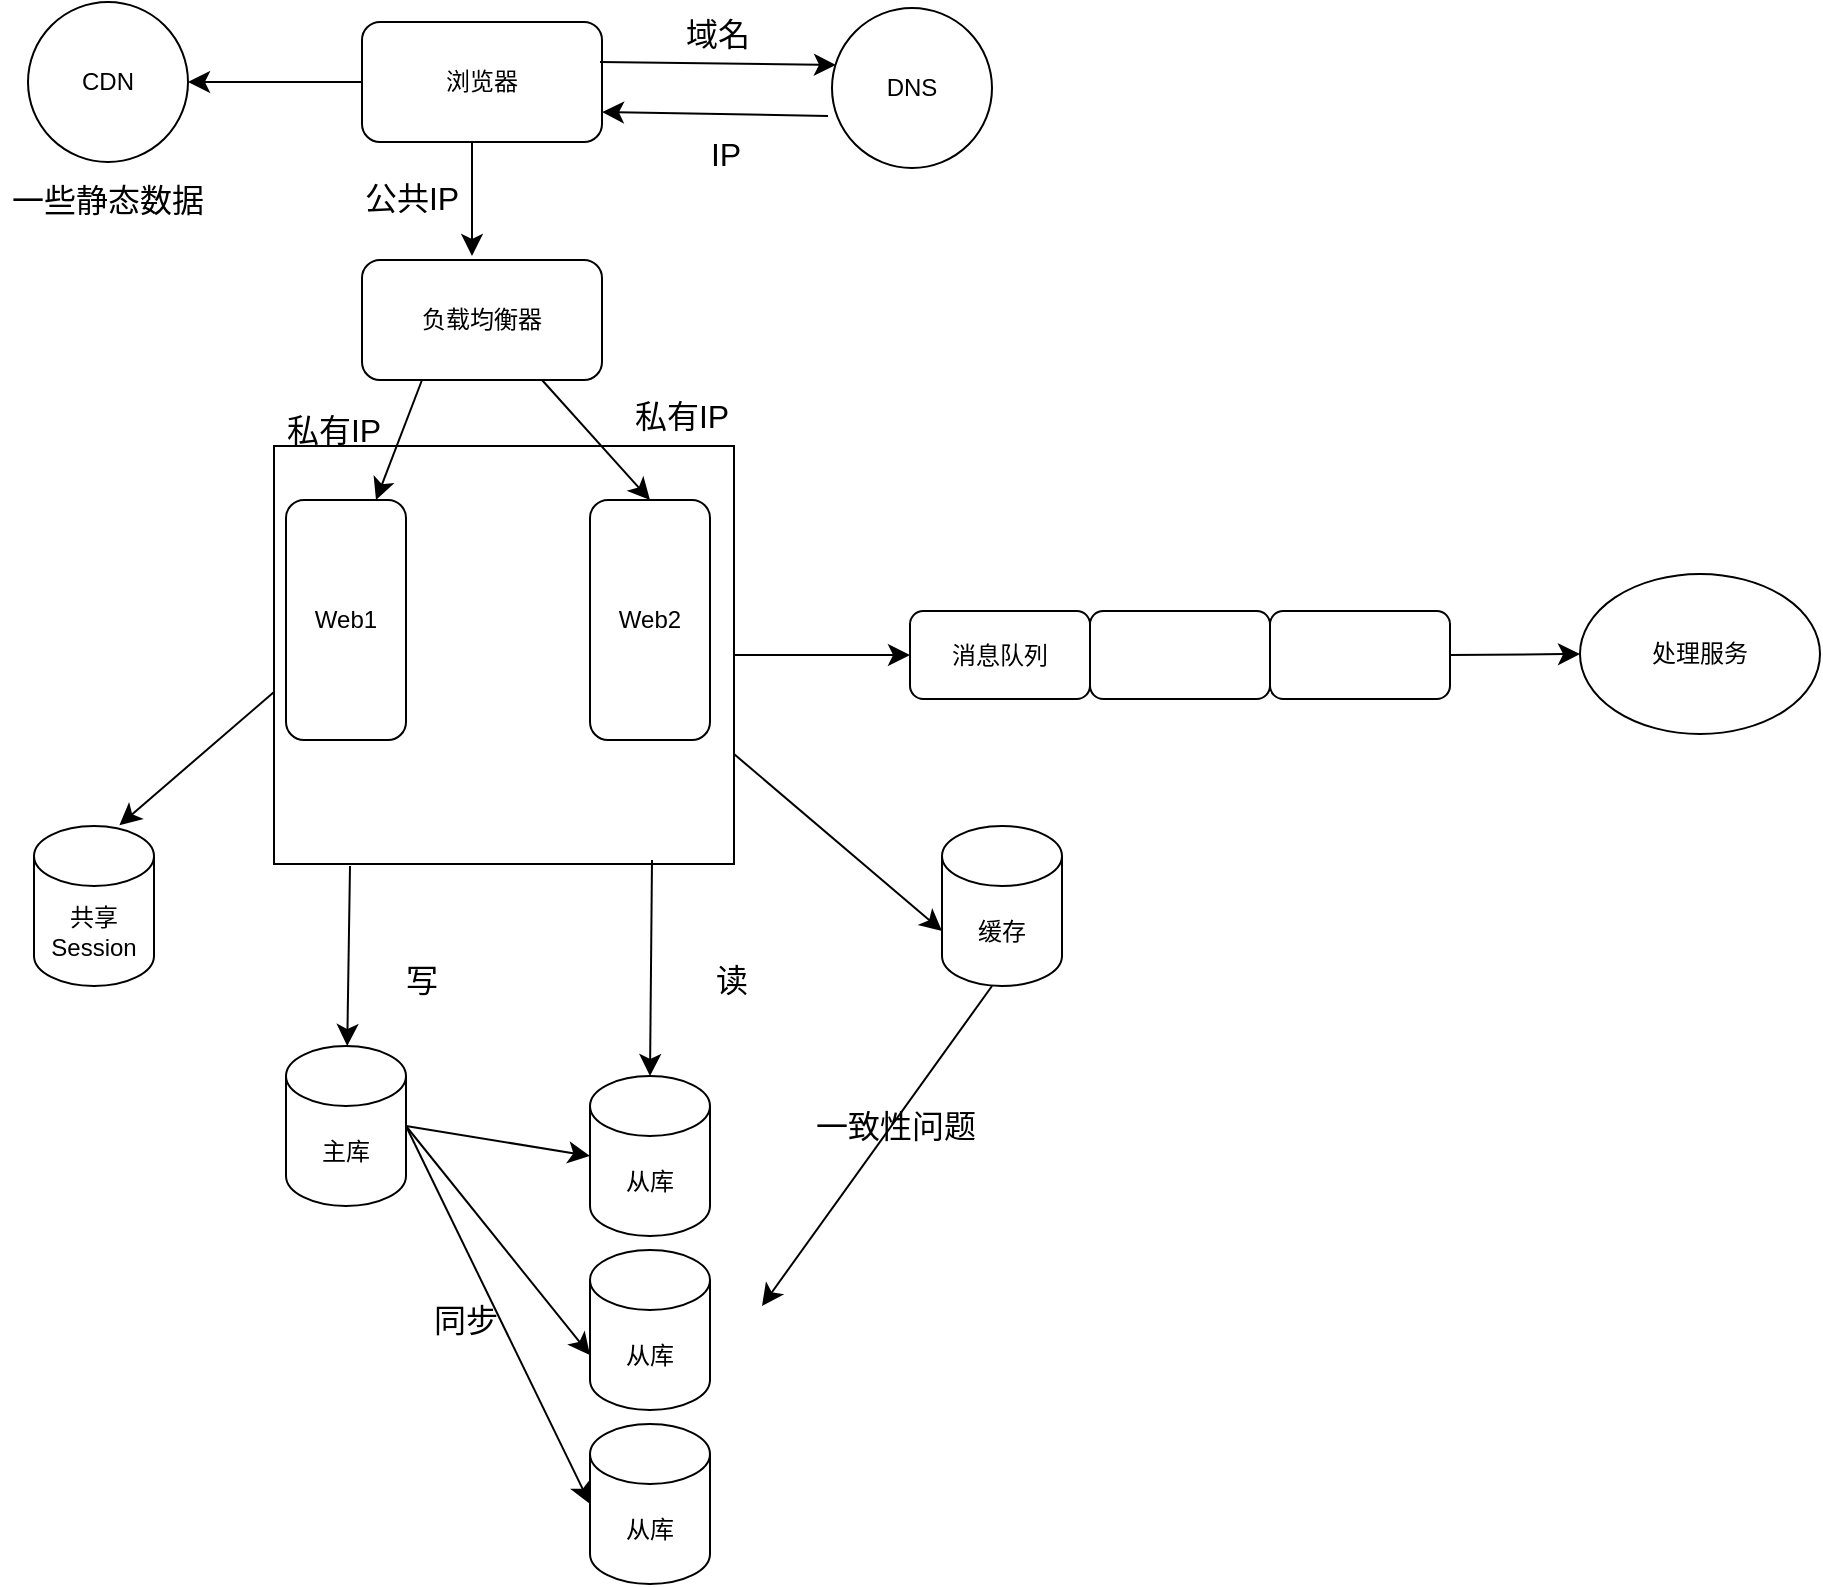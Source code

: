 <mxfile version="23.1.6" type="github">
  <diagram name="第 1 页" id="k8oAtgESyHvcTxMSQwm_">
    <mxGraphModel dx="2212" dy="1802" grid="0" gridSize="10" guides="1" tooltips="1" connect="1" arrows="1" fold="1" page="0" pageScale="1" pageWidth="827" pageHeight="1169" math="0" shadow="0">
      <root>
        <mxCell id="0" />
        <mxCell id="1" parent="0" />
        <mxCell id="aqOKcFRG-qI8xayxPtAy-166" style="edgeStyle=none;curved=1;rounded=0;orthogonalLoop=1;jettySize=auto;html=1;exitX=1;exitY=0.5;exitDx=0;exitDy=0;fontSize=12;startSize=8;endSize=8;" edge="1" parent="1" source="aqOKcFRG-qI8xayxPtAy-141" target="aqOKcFRG-qI8xayxPtAy-162">
          <mxGeometry relative="1" as="geometry" />
        </mxCell>
        <mxCell id="aqOKcFRG-qI8xayxPtAy-141" value="" style="rounded=0;whiteSpace=wrap;html=1;" vertex="1" parent="1">
          <mxGeometry x="-747" y="45" width="230" height="209" as="geometry" />
        </mxCell>
        <mxCell id="aqOKcFRG-qI8xayxPtAy-120" style="edgeStyle=none;curved=1;rounded=0;orthogonalLoop=1;jettySize=auto;html=1;exitX=0.25;exitY=1;exitDx=0;exitDy=0;entryX=0.25;entryY=0;entryDx=0;entryDy=0;fontSize=12;startSize=8;endSize=8;" edge="1" parent="1">
          <mxGeometry relative="1" as="geometry">
            <mxPoint x="-648" y="-107" as="sourcePoint" />
            <mxPoint x="-648" y="-50" as="targetPoint" />
          </mxGeometry>
        </mxCell>
        <mxCell id="aqOKcFRG-qI8xayxPtAy-158" style="edgeStyle=none;curved=1;rounded=0;orthogonalLoop=1;jettySize=auto;html=1;exitX=0;exitY=0.5;exitDx=0;exitDy=0;entryX=1;entryY=0.5;entryDx=0;entryDy=0;fontSize=12;startSize=8;endSize=8;" edge="1" parent="1" source="aqOKcFRG-qI8xayxPtAy-112" target="aqOKcFRG-qI8xayxPtAy-157">
          <mxGeometry relative="1" as="geometry" />
        </mxCell>
        <mxCell id="aqOKcFRG-qI8xayxPtAy-112" value="浏览器" style="rounded=1;whiteSpace=wrap;html=1;" vertex="1" parent="1">
          <mxGeometry x="-703" y="-167" width="120" height="60" as="geometry" />
        </mxCell>
        <mxCell id="aqOKcFRG-qI8xayxPtAy-114" value="DNS" style="ellipse;whiteSpace=wrap;html=1;aspect=fixed;" vertex="1" parent="1">
          <mxGeometry x="-468" y="-174" width="80" height="80" as="geometry" />
        </mxCell>
        <mxCell id="aqOKcFRG-qI8xayxPtAy-116" value="" style="endArrow=classic;html=1;rounded=0;fontSize=12;startSize=8;endSize=8;entryX=0.025;entryY=0.356;entryDx=0;entryDy=0;entryPerimeter=0;" edge="1" parent="1" target="aqOKcFRG-qI8xayxPtAy-114">
          <mxGeometry width="50" height="50" relative="1" as="geometry">
            <mxPoint x="-584" y="-147" as="sourcePoint" />
            <mxPoint x="-534" y="-197" as="targetPoint" />
          </mxGeometry>
        </mxCell>
        <mxCell id="aqOKcFRG-qI8xayxPtAy-117" value="域名" style="text;html=1;align=center;verticalAlign=middle;whiteSpace=wrap;rounded=0;fontSize=16;" vertex="1" parent="1">
          <mxGeometry x="-555" y="-176" width="60" height="30" as="geometry" />
        </mxCell>
        <mxCell id="aqOKcFRG-qI8xayxPtAy-118" value="" style="endArrow=classic;html=1;rounded=0;fontSize=12;startSize=8;endSize=8;entryX=1;entryY=0.75;entryDx=0;entryDy=0;" edge="1" parent="1" target="aqOKcFRG-qI8xayxPtAy-112">
          <mxGeometry width="50" height="50" relative="1" as="geometry">
            <mxPoint x="-470" y="-120" as="sourcePoint" />
            <mxPoint x="-420" y="-170" as="targetPoint" />
          </mxGeometry>
        </mxCell>
        <mxCell id="aqOKcFRG-qI8xayxPtAy-119" value="IP" style="text;html=1;align=center;verticalAlign=middle;whiteSpace=wrap;rounded=0;fontSize=16;" vertex="1" parent="1">
          <mxGeometry x="-551" y="-116" width="60" height="30" as="geometry" />
        </mxCell>
        <mxCell id="aqOKcFRG-qI8xayxPtAy-121" value="公共IP" style="text;html=1;align=center;verticalAlign=middle;whiteSpace=wrap;rounded=0;fontSize=16;" vertex="1" parent="1">
          <mxGeometry x="-708" y="-94" width="60" height="30" as="geometry" />
        </mxCell>
        <mxCell id="aqOKcFRG-qI8xayxPtAy-128" value="Web1" style="rounded=1;whiteSpace=wrap;html=1;direction=south;" vertex="1" parent="1">
          <mxGeometry x="-741" y="72" width="60" height="120" as="geometry" />
        </mxCell>
        <mxCell id="aqOKcFRG-qI8xayxPtAy-131" style="edgeStyle=none;curved=1;rounded=0;orthogonalLoop=1;jettySize=auto;html=1;exitX=0.25;exitY=1;exitDx=0;exitDy=0;entryX=0;entryY=0.25;entryDx=0;entryDy=0;fontSize=12;startSize=8;endSize=8;" edge="1" parent="1" source="aqOKcFRG-qI8xayxPtAy-129" target="aqOKcFRG-qI8xayxPtAy-128">
          <mxGeometry relative="1" as="geometry" />
        </mxCell>
        <mxCell id="aqOKcFRG-qI8xayxPtAy-132" style="edgeStyle=none;curved=1;rounded=0;orthogonalLoop=1;jettySize=auto;html=1;exitX=0.75;exitY=1;exitDx=0;exitDy=0;entryX=0;entryY=0.5;entryDx=0;entryDy=0;fontSize=12;startSize=8;endSize=8;" edge="1" parent="1" source="aqOKcFRG-qI8xayxPtAy-129" target="aqOKcFRG-qI8xayxPtAy-130">
          <mxGeometry relative="1" as="geometry" />
        </mxCell>
        <mxCell id="aqOKcFRG-qI8xayxPtAy-129" value="负载均衡器" style="rounded=1;whiteSpace=wrap;html=1;" vertex="1" parent="1">
          <mxGeometry x="-703" y="-48" width="120" height="60" as="geometry" />
        </mxCell>
        <mxCell id="aqOKcFRG-qI8xayxPtAy-130" value="Web2" style="rounded=1;whiteSpace=wrap;html=1;direction=south;" vertex="1" parent="1">
          <mxGeometry x="-589" y="72" width="60" height="120" as="geometry" />
        </mxCell>
        <mxCell id="aqOKcFRG-qI8xayxPtAy-133" value="私有IP" style="text;html=1;align=center;verticalAlign=middle;whiteSpace=wrap;rounded=0;fontSize=16;" vertex="1" parent="1">
          <mxGeometry x="-747" y="22" width="60" height="30" as="geometry" />
        </mxCell>
        <mxCell id="aqOKcFRG-qI8xayxPtAy-134" value="私有IP" style="text;html=1;align=center;verticalAlign=middle;whiteSpace=wrap;rounded=0;fontSize=16;" vertex="1" parent="1">
          <mxGeometry x="-573" y="15" width="60" height="30" as="geometry" />
        </mxCell>
        <mxCell id="aqOKcFRG-qI8xayxPtAy-135" value="主库" style="shape=cylinder3;whiteSpace=wrap;html=1;boundedLbl=1;backgroundOutline=1;size=15;" vertex="1" parent="1">
          <mxGeometry x="-741" y="345" width="60" height="80" as="geometry" />
        </mxCell>
        <mxCell id="aqOKcFRG-qI8xayxPtAy-136" value="从库" style="shape=cylinder3;whiteSpace=wrap;html=1;boundedLbl=1;backgroundOutline=1;size=15;" vertex="1" parent="1">
          <mxGeometry x="-589" y="360" width="60" height="80" as="geometry" />
        </mxCell>
        <mxCell id="aqOKcFRG-qI8xayxPtAy-137" value="从库" style="shape=cylinder3;whiteSpace=wrap;html=1;boundedLbl=1;backgroundOutline=1;size=15;" vertex="1" parent="1">
          <mxGeometry x="-589" y="447" width="60" height="80" as="geometry" />
        </mxCell>
        <mxCell id="aqOKcFRG-qI8xayxPtAy-138" value="从库" style="shape=cylinder3;whiteSpace=wrap;html=1;boundedLbl=1;backgroundOutline=1;size=15;" vertex="1" parent="1">
          <mxGeometry x="-589" y="534" width="60" height="80" as="geometry" />
        </mxCell>
        <mxCell id="aqOKcFRG-qI8xayxPtAy-142" value="" style="endArrow=classic;html=1;rounded=0;fontSize=12;startSize=8;endSize=8;" edge="1" parent="1" target="aqOKcFRG-qI8xayxPtAy-135">
          <mxGeometry width="50" height="50" relative="1" as="geometry">
            <mxPoint x="-709" y="255" as="sourcePoint" />
            <mxPoint x="-659" y="205" as="targetPoint" />
          </mxGeometry>
        </mxCell>
        <mxCell id="aqOKcFRG-qI8xayxPtAy-145" value="写" style="text;html=1;align=center;verticalAlign=middle;whiteSpace=wrap;rounded=0;fontSize=16;" vertex="1" parent="1">
          <mxGeometry x="-703" y="297" width="60" height="30" as="geometry" />
        </mxCell>
        <mxCell id="aqOKcFRG-qI8xayxPtAy-146" value="" style="endArrow=classic;html=1;rounded=0;fontSize=12;startSize=8;endSize=8;entryX=0.5;entryY=0;entryDx=0;entryDy=0;entryPerimeter=0;" edge="1" parent="1" target="aqOKcFRG-qI8xayxPtAy-136">
          <mxGeometry width="50" height="50" relative="1" as="geometry">
            <mxPoint x="-558" y="252" as="sourcePoint" />
            <mxPoint x="-508" y="202" as="targetPoint" />
          </mxGeometry>
        </mxCell>
        <mxCell id="aqOKcFRG-qI8xayxPtAy-147" value="读" style="text;html=1;align=center;verticalAlign=middle;whiteSpace=wrap;rounded=0;fontSize=16;" vertex="1" parent="1">
          <mxGeometry x="-548" y="297" width="60" height="30" as="geometry" />
        </mxCell>
        <mxCell id="aqOKcFRG-qI8xayxPtAy-148" style="edgeStyle=none;curved=1;rounded=0;orthogonalLoop=1;jettySize=auto;html=1;exitX=1;exitY=0.5;exitDx=0;exitDy=0;exitPerimeter=0;entryX=0;entryY=0.5;entryDx=0;entryDy=0;entryPerimeter=0;fontSize=12;startSize=8;endSize=8;" edge="1" parent="1" source="aqOKcFRG-qI8xayxPtAy-135" target="aqOKcFRG-qI8xayxPtAy-136">
          <mxGeometry relative="1" as="geometry" />
        </mxCell>
        <mxCell id="aqOKcFRG-qI8xayxPtAy-149" style="edgeStyle=none;curved=1;rounded=0;orthogonalLoop=1;jettySize=auto;html=1;exitX=1;exitY=0.5;exitDx=0;exitDy=0;exitPerimeter=0;entryX=0;entryY=0;entryDx=0;entryDy=52.5;entryPerimeter=0;fontSize=12;startSize=8;endSize=8;" edge="1" parent="1" source="aqOKcFRG-qI8xayxPtAy-135" target="aqOKcFRG-qI8xayxPtAy-137">
          <mxGeometry relative="1" as="geometry" />
        </mxCell>
        <mxCell id="aqOKcFRG-qI8xayxPtAy-150" style="edgeStyle=none;curved=1;rounded=0;orthogonalLoop=1;jettySize=auto;html=1;exitX=1;exitY=0.5;exitDx=0;exitDy=0;exitPerimeter=0;entryX=0;entryY=0.5;entryDx=0;entryDy=0;entryPerimeter=0;fontSize=12;startSize=8;endSize=8;" edge="1" parent="1" source="aqOKcFRG-qI8xayxPtAy-135" target="aqOKcFRG-qI8xayxPtAy-138">
          <mxGeometry relative="1" as="geometry" />
        </mxCell>
        <mxCell id="aqOKcFRG-qI8xayxPtAy-151" value="同步" style="text;html=1;align=center;verticalAlign=middle;whiteSpace=wrap;rounded=0;fontSize=16;" vertex="1" parent="1">
          <mxGeometry x="-681" y="467" width="60" height="30" as="geometry" />
        </mxCell>
        <mxCell id="aqOKcFRG-qI8xayxPtAy-153" value="缓存" style="shape=cylinder3;whiteSpace=wrap;html=1;boundedLbl=1;backgroundOutline=1;size=15;" vertex="1" parent="1">
          <mxGeometry x="-413" y="235" width="60" height="80" as="geometry" />
        </mxCell>
        <mxCell id="aqOKcFRG-qI8xayxPtAy-154" value="" style="endArrow=classic;html=1;rounded=0;fontSize=12;startSize=8;endSize=8;entryX=0;entryY=0;entryDx=0;entryDy=52.5;entryPerimeter=0;" edge="1" parent="1" target="aqOKcFRG-qI8xayxPtAy-153">
          <mxGeometry width="50" height="50" relative="1" as="geometry">
            <mxPoint x="-517" y="199" as="sourcePoint" />
            <mxPoint x="-467" y="149" as="targetPoint" />
          </mxGeometry>
        </mxCell>
        <mxCell id="aqOKcFRG-qI8xayxPtAy-155" value="" style="endArrow=classic;html=1;rounded=0;fontSize=12;startSize=8;endSize=8;" edge="1" parent="1">
          <mxGeometry width="50" height="50" relative="1" as="geometry">
            <mxPoint x="-388" y="315" as="sourcePoint" />
            <mxPoint x="-503" y="475" as="targetPoint" />
          </mxGeometry>
        </mxCell>
        <mxCell id="aqOKcFRG-qI8xayxPtAy-156" value="一致性问题" style="text;html=1;align=center;verticalAlign=middle;whiteSpace=wrap;rounded=0;fontSize=16;" vertex="1" parent="1">
          <mxGeometry x="-481" y="368" width="90" height="34" as="geometry" />
        </mxCell>
        <mxCell id="aqOKcFRG-qI8xayxPtAy-157" value="CDN" style="ellipse;whiteSpace=wrap;html=1;aspect=fixed;" vertex="1" parent="1">
          <mxGeometry x="-870" y="-177" width="80" height="80" as="geometry" />
        </mxCell>
        <mxCell id="aqOKcFRG-qI8xayxPtAy-159" value="一些静态数据" style="text;html=1;align=center;verticalAlign=middle;whiteSpace=wrap;rounded=0;fontSize=16;" vertex="1" parent="1">
          <mxGeometry x="-884" y="-93" width="108" height="29" as="geometry" />
        </mxCell>
        <mxCell id="aqOKcFRG-qI8xayxPtAy-160" value="共享Session" style="shape=cylinder3;whiteSpace=wrap;html=1;boundedLbl=1;backgroundOutline=1;size=15;" vertex="1" parent="1">
          <mxGeometry x="-867" y="235" width="60" height="80" as="geometry" />
        </mxCell>
        <mxCell id="aqOKcFRG-qI8xayxPtAy-161" value="" style="endArrow=classic;html=1;rounded=0;fontSize=12;startSize=8;endSize=8;entryX=0.712;entryY=-0.005;entryDx=0;entryDy=0;entryPerimeter=0;" edge="1" parent="1" target="aqOKcFRG-qI8xayxPtAy-160">
          <mxGeometry width="50" height="50" relative="1" as="geometry">
            <mxPoint x="-747" y="168" as="sourcePoint" />
            <mxPoint x="-697" y="118" as="targetPoint" />
          </mxGeometry>
        </mxCell>
        <mxCell id="aqOKcFRG-qI8xayxPtAy-165" value="" style="group" vertex="1" connectable="0" parent="1">
          <mxGeometry x="-429" y="127.5" width="270" height="44" as="geometry" />
        </mxCell>
        <mxCell id="aqOKcFRG-qI8xayxPtAy-162" value="消息队列" style="rounded=1;whiteSpace=wrap;html=1;" vertex="1" parent="aqOKcFRG-qI8xayxPtAy-165">
          <mxGeometry width="90" height="44" as="geometry" />
        </mxCell>
        <mxCell id="aqOKcFRG-qI8xayxPtAy-167" style="edgeStyle=none;curved=1;rounded=0;orthogonalLoop=1;jettySize=auto;html=1;exitX=1;exitY=0.5;exitDx=0;exitDy=0;fontSize=12;startSize=8;endSize=8;" edge="1" parent="aqOKcFRG-qI8xayxPtAy-165" source="aqOKcFRG-qI8xayxPtAy-163" target="aqOKcFRG-qI8xayxPtAy-164">
          <mxGeometry relative="1" as="geometry" />
        </mxCell>
        <mxCell id="aqOKcFRG-qI8xayxPtAy-163" value="" style="rounded=1;whiteSpace=wrap;html=1;" vertex="1" parent="aqOKcFRG-qI8xayxPtAy-165">
          <mxGeometry x="90" width="90" height="44" as="geometry" />
        </mxCell>
        <mxCell id="aqOKcFRG-qI8xayxPtAy-164" value="" style="rounded=1;whiteSpace=wrap;html=1;" vertex="1" parent="aqOKcFRG-qI8xayxPtAy-165">
          <mxGeometry x="180" width="90" height="44" as="geometry" />
        </mxCell>
        <mxCell id="aqOKcFRG-qI8xayxPtAy-168" value="处理服务" style="ellipse;whiteSpace=wrap;html=1;" vertex="1" parent="1">
          <mxGeometry x="-94" y="109" width="120" height="80" as="geometry" />
        </mxCell>
        <mxCell id="aqOKcFRG-qI8xayxPtAy-169" style="edgeStyle=none;curved=1;rounded=0;orthogonalLoop=1;jettySize=auto;html=1;exitX=1;exitY=0.5;exitDx=0;exitDy=0;entryX=0;entryY=0.5;entryDx=0;entryDy=0;fontSize=12;startSize=8;endSize=8;" edge="1" parent="1" source="aqOKcFRG-qI8xayxPtAy-164" target="aqOKcFRG-qI8xayxPtAy-168">
          <mxGeometry relative="1" as="geometry" />
        </mxCell>
      </root>
    </mxGraphModel>
  </diagram>
</mxfile>
